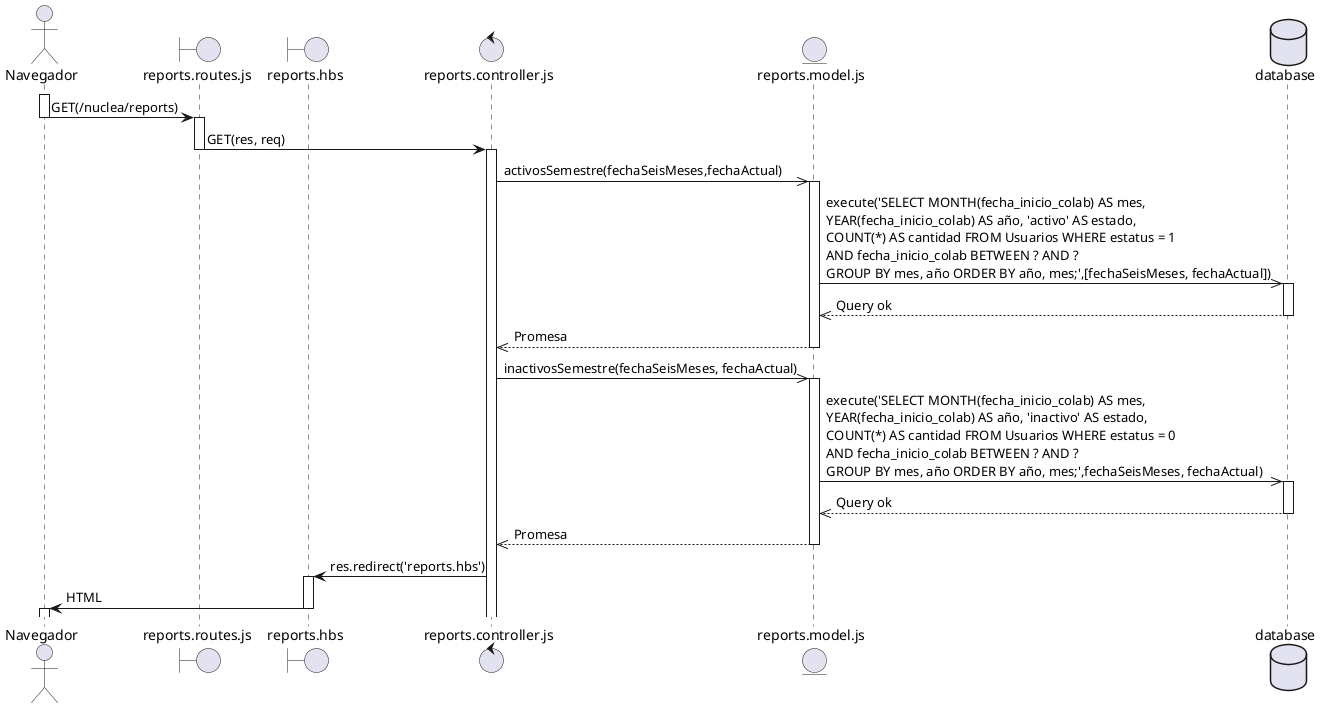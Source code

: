 @startuml
 actor "Navegador" as Na
 boundary "reports.routes.js" as Ro
 boundary "reports.hbs" as hbs
 control "reports.controller.js" as Co
 entity "reports.model.js" as Mo
database "database" as sql
activate Na
Na->Ro:GET(/nuclea/reports)
deactivate Na
activate Ro
Ro->Co:GET(res, req)
deactivate Ro
activate Co
Co->>Mo:activosSemestre(fechaSeisMeses,fechaActual)
activate Mo
Mo->>sql:execute('SELECT MONTH(fecha_inicio_colab) AS mes, \nYEAR(fecha_inicio_colab) AS año, 'activo' AS estado, \nCOUNT(*) AS cantidad FROM Usuarios WHERE estatus = 1 \nAND fecha_inicio_colab BETWEEN ? AND ? \nGROUP BY mes, año ORDER BY año, mes;',[fechaSeisMeses, fechaActual])
activate sql
sql-->>Mo: Query ok
deactivate sql
Mo-->>Co: Promesa
deactivate Mo

Co->>Mo:inactivosSemestre(fechaSeisMeses, fechaActual)
activate Mo
Mo->>sql:execute('SELECT MONTH(fecha_inicio_colab) AS mes, \nYEAR(fecha_inicio_colab) AS año, 'inactivo' AS estado, \nCOUNT(*) AS cantidad FROM Usuarios WHERE estatus = 0 \nAND fecha_inicio_colab BETWEEN ? AND ? \nGROUP BY mes, año ORDER BY año, mes;',fechaSeisMeses, fechaActual)
activate sql
sql-->>Mo:Query ok
deactivate sql
Mo-->>Co:Promesa
deactivate Mo
Co->hbs:res.redirect('reports.hbs')
activate hbs
hbs->Na:HTML
deactivate hbs
activate Na
deactivate Na





 @enduml
